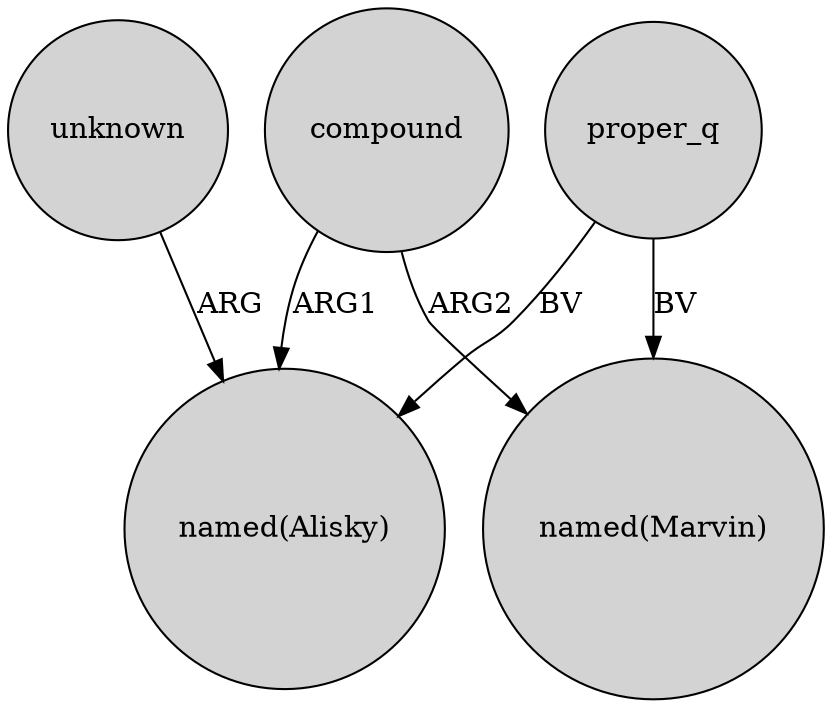 digraph {
	node [shape=circle style=filled]
	unknown -> "named(Alisky)" [label=ARG]
	proper_q -> "named(Marvin)" [label=BV]
	compound -> "named(Alisky)" [label=ARG1]
	proper_q -> "named(Alisky)" [label=BV]
	compound -> "named(Marvin)" [label=ARG2]
}
